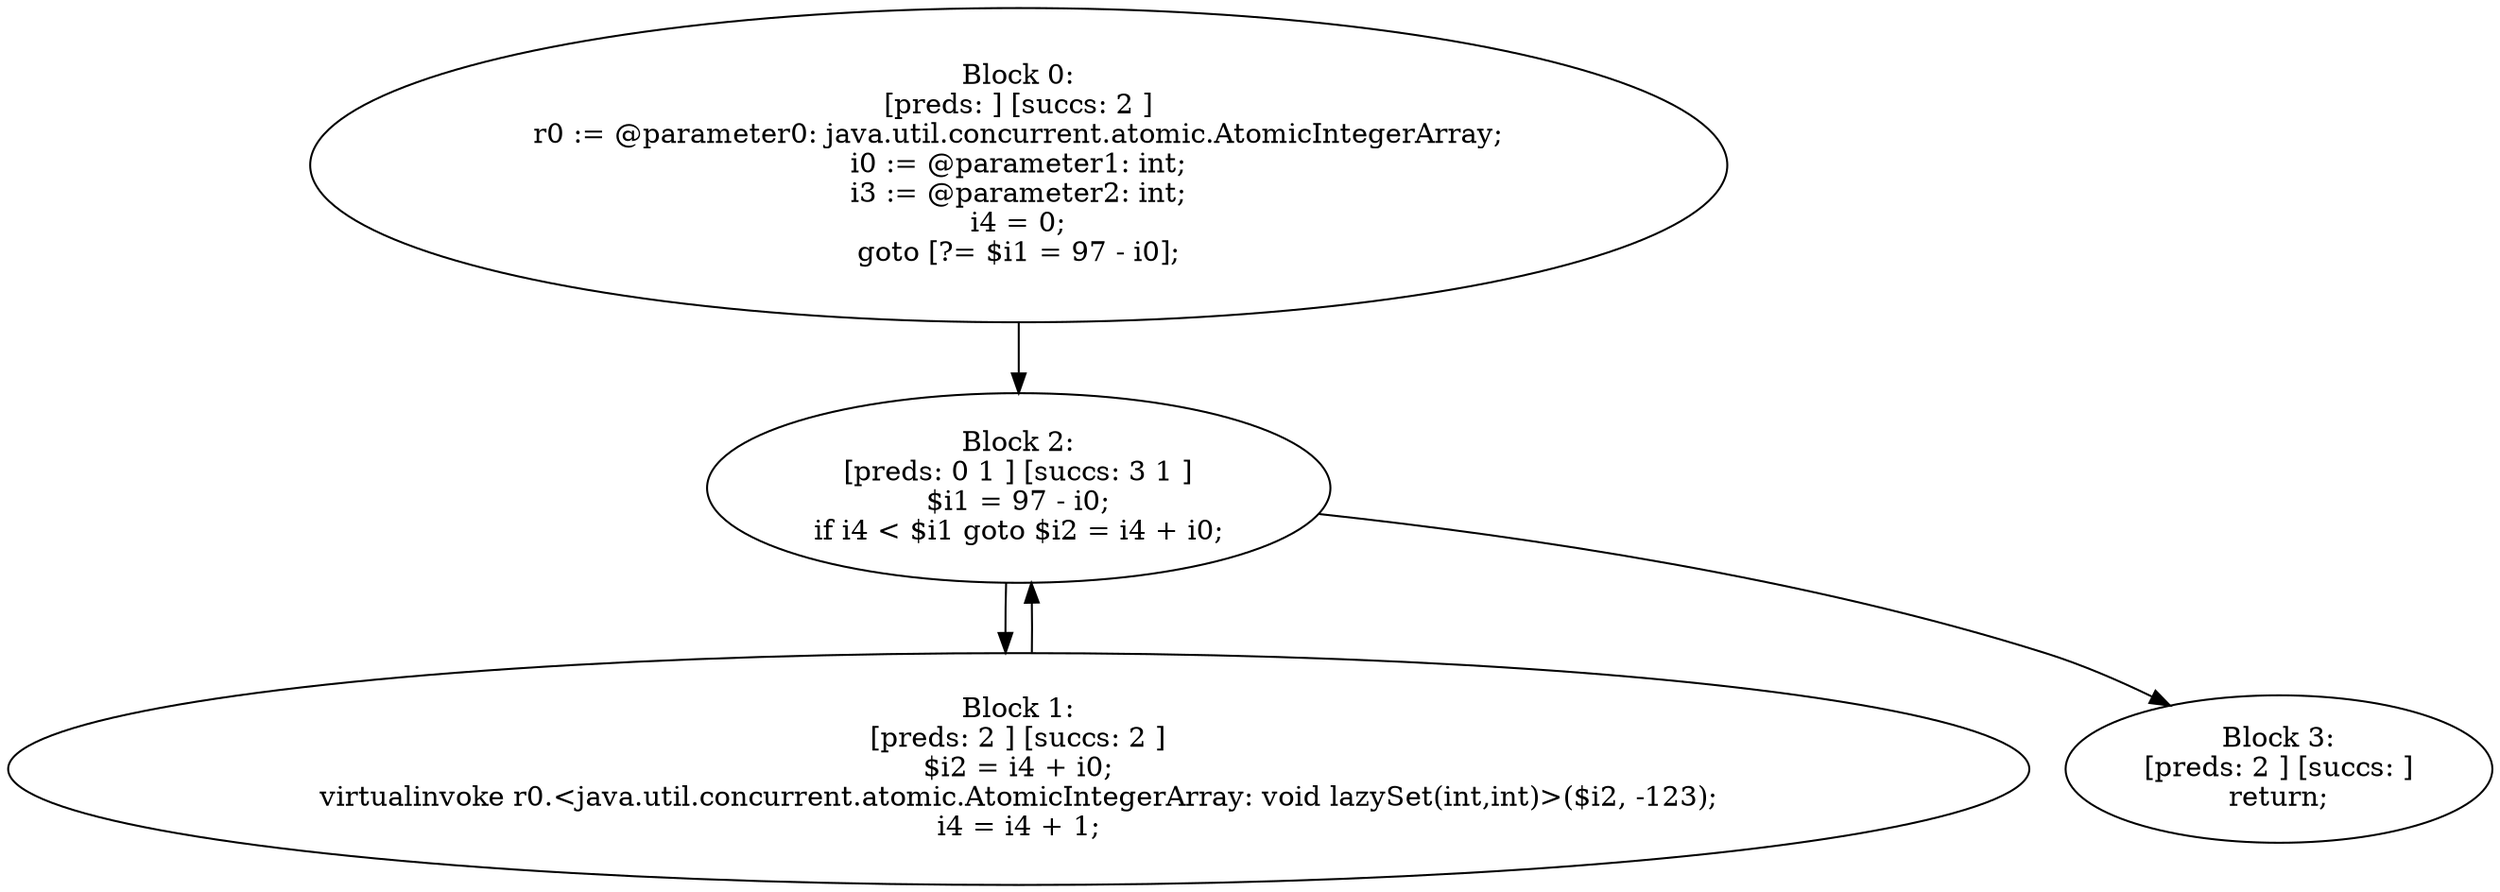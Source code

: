 digraph "unitGraph" {
    "Block 0:
[preds: ] [succs: 2 ]
r0 := @parameter0: java.util.concurrent.atomic.AtomicIntegerArray;
i0 := @parameter1: int;
i3 := @parameter2: int;
i4 = 0;
goto [?= $i1 = 97 - i0];
"
    "Block 1:
[preds: 2 ] [succs: 2 ]
$i2 = i4 + i0;
virtualinvoke r0.<java.util.concurrent.atomic.AtomicIntegerArray: void lazySet(int,int)>($i2, -123);
i4 = i4 + 1;
"
    "Block 2:
[preds: 0 1 ] [succs: 3 1 ]
$i1 = 97 - i0;
if i4 < $i1 goto $i2 = i4 + i0;
"
    "Block 3:
[preds: 2 ] [succs: ]
return;
"
    "Block 0:
[preds: ] [succs: 2 ]
r0 := @parameter0: java.util.concurrent.atomic.AtomicIntegerArray;
i0 := @parameter1: int;
i3 := @parameter2: int;
i4 = 0;
goto [?= $i1 = 97 - i0];
"->"Block 2:
[preds: 0 1 ] [succs: 3 1 ]
$i1 = 97 - i0;
if i4 < $i1 goto $i2 = i4 + i0;
";
    "Block 1:
[preds: 2 ] [succs: 2 ]
$i2 = i4 + i0;
virtualinvoke r0.<java.util.concurrent.atomic.AtomicIntegerArray: void lazySet(int,int)>($i2, -123);
i4 = i4 + 1;
"->"Block 2:
[preds: 0 1 ] [succs: 3 1 ]
$i1 = 97 - i0;
if i4 < $i1 goto $i2 = i4 + i0;
";
    "Block 2:
[preds: 0 1 ] [succs: 3 1 ]
$i1 = 97 - i0;
if i4 < $i1 goto $i2 = i4 + i0;
"->"Block 3:
[preds: 2 ] [succs: ]
return;
";
    "Block 2:
[preds: 0 1 ] [succs: 3 1 ]
$i1 = 97 - i0;
if i4 < $i1 goto $i2 = i4 + i0;
"->"Block 1:
[preds: 2 ] [succs: 2 ]
$i2 = i4 + i0;
virtualinvoke r0.<java.util.concurrent.atomic.AtomicIntegerArray: void lazySet(int,int)>($i2, -123);
i4 = i4 + 1;
";
}
